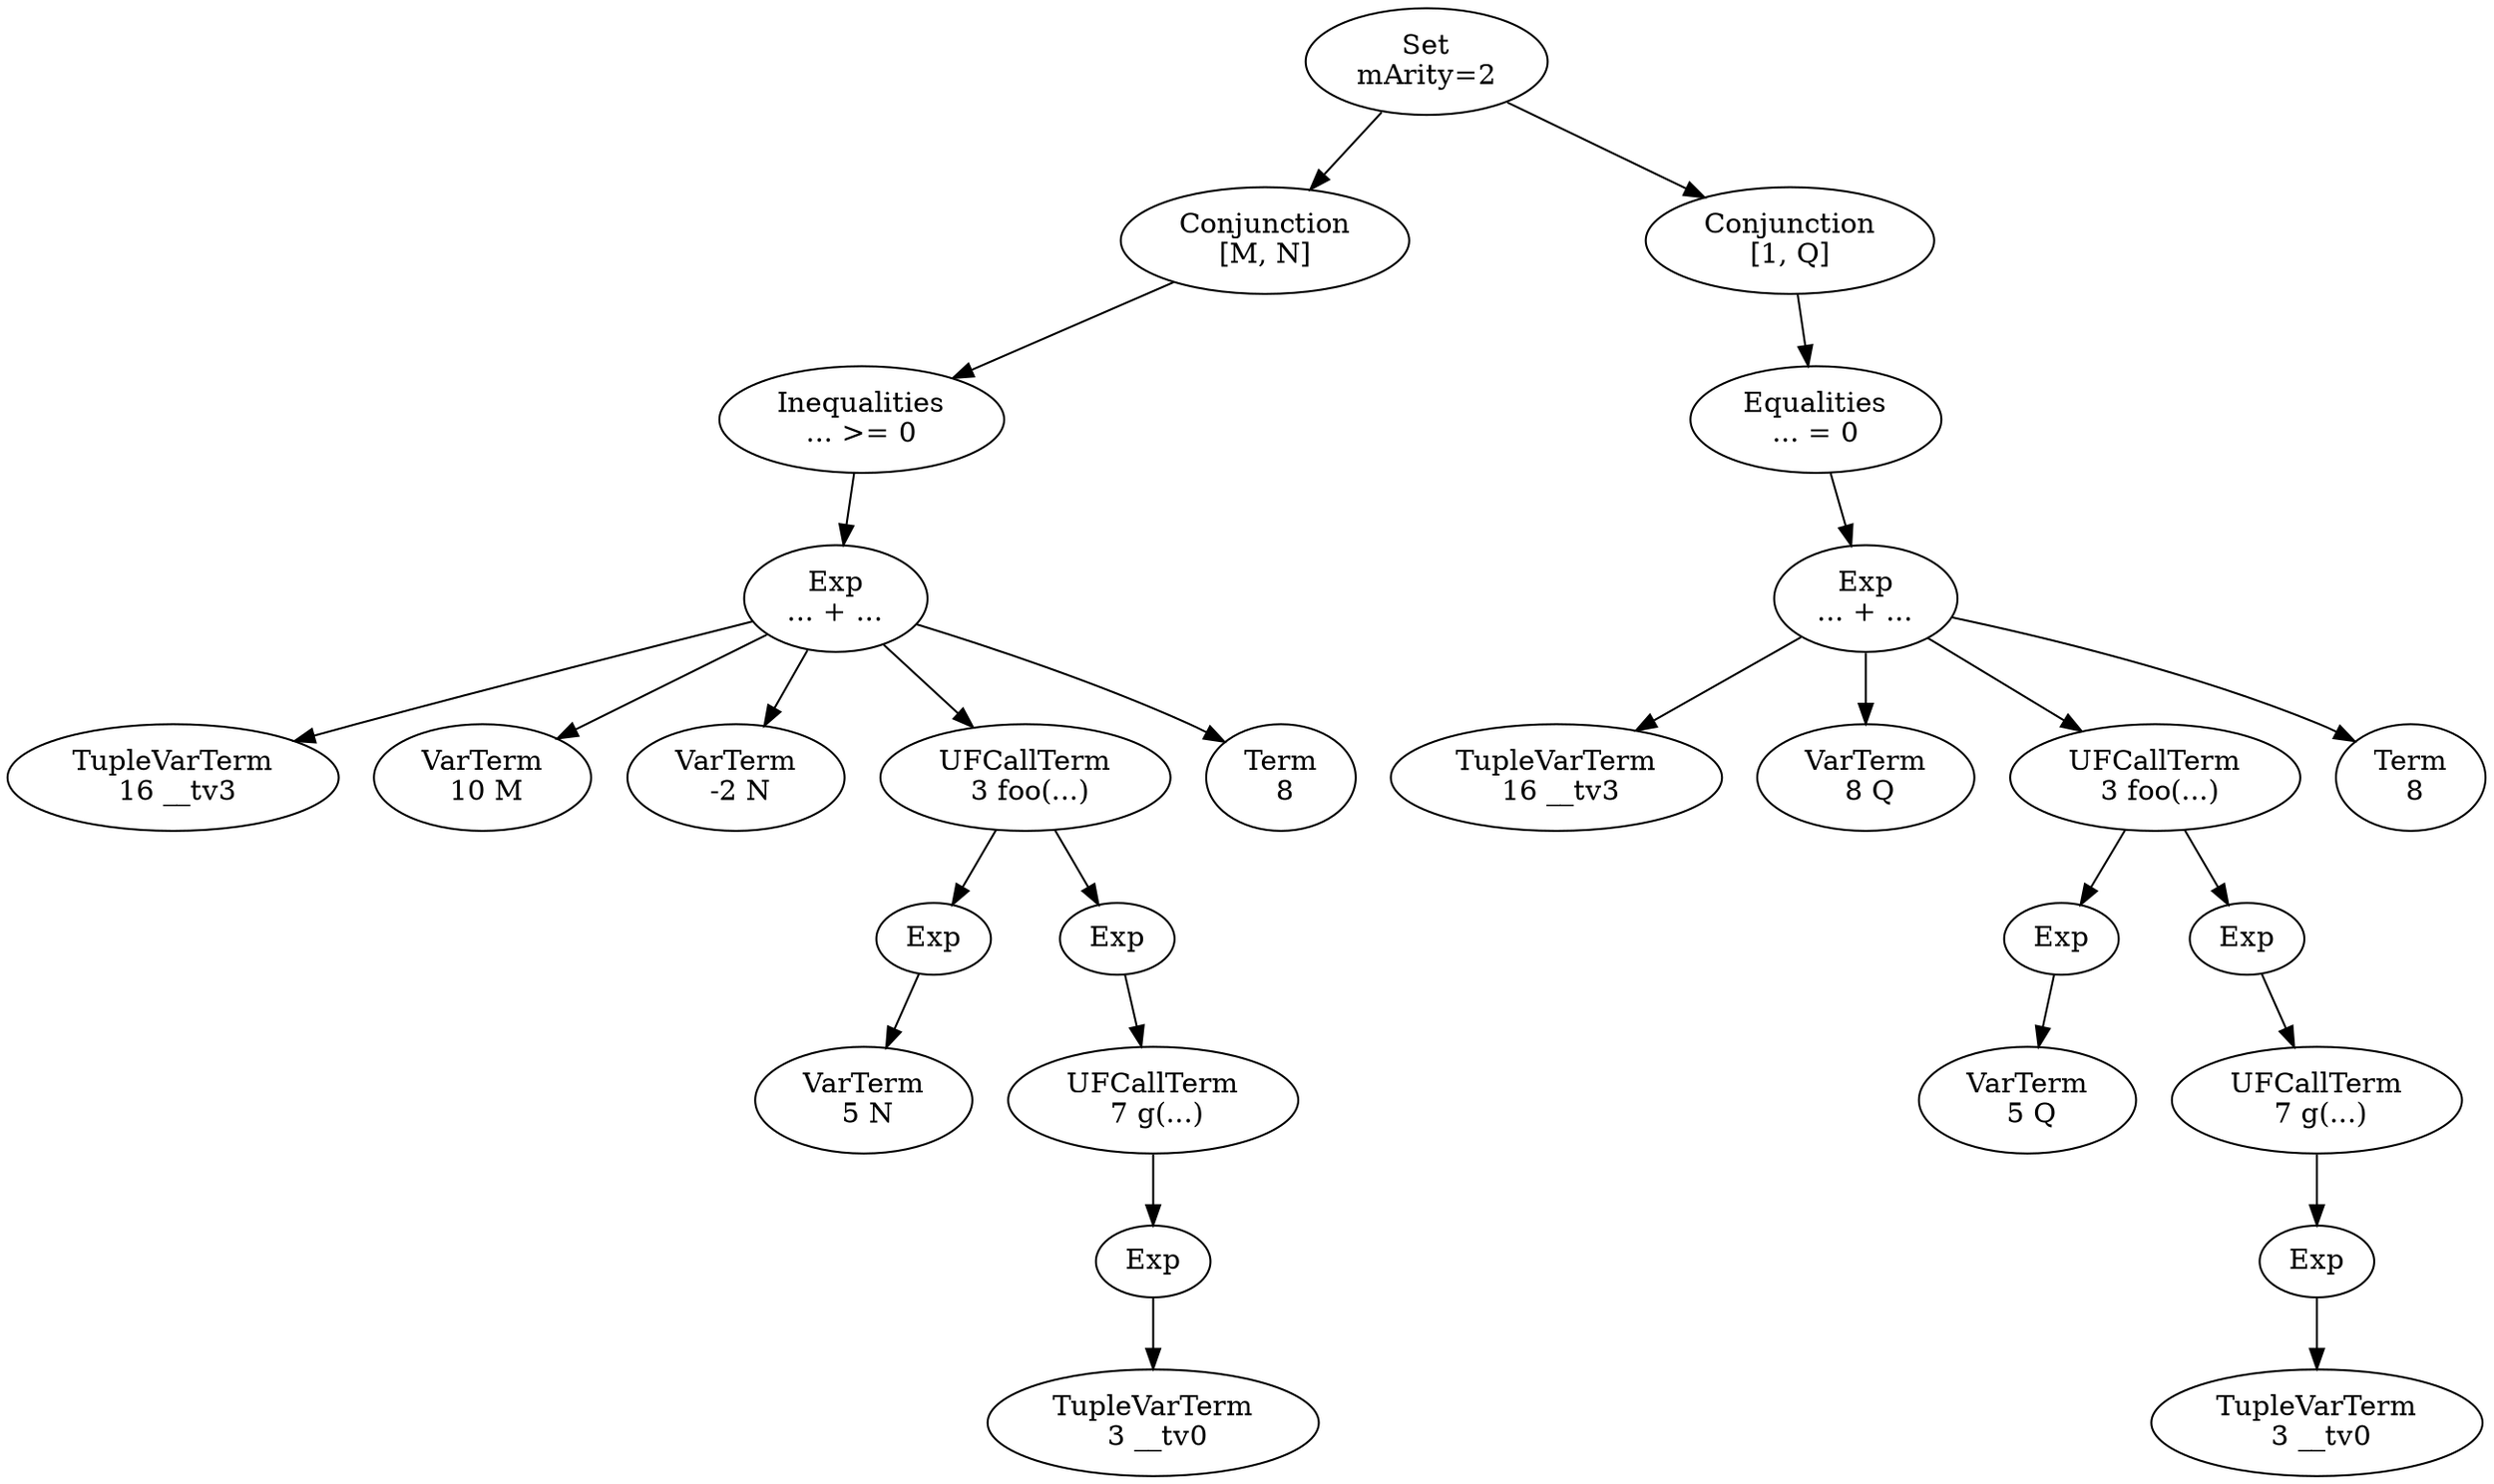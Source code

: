 digraph SparseConstraints {
0 [label = "Set\nmArity=2"];
0 -> 1;
1 [label = "Conjunction\n[M, N]"];
1->2;
2 [label = "Inequalities\n... >= 0"];
2 -> 3;
3 [label = "Exp\n... + ..."];
3 -> 4;
4 [label = "TupleVarTerm\n 16 __tv3"];
3 -> 5;
5 [label = "VarTerm\n 10 M"];
3 -> 6;
6 [label = "VarTerm\n -2 N"];
3 -> 7;
7 [label = "UFCallTerm\n 3 foo(...)"];
7 -> 8;
8 [label = "Exp\n"];
8 -> 9;
9 [label = "VarTerm\n 5 N"];
7 -> 10;
10 [label = "Exp\n"];
10 -> 11;
11 [label = "UFCallTerm\n 7 g(...)"];
11 -> 12;
12 [label = "Exp\n"];
12 -> 13;
13 [label = "TupleVarTerm\n 3 __tv0"];
3 -> 14;
14 [label = "Term\n 8"];
0 -> 16;
16 [label = "Conjunction\n[1, Q]"];
16->17;
17 [label = "Equalities\n... = 0"];
17 -> 18;
18 [label = "Exp\n... + ..."];
18 -> 19;
19 [label = "TupleVarTerm\n 16 __tv3"];
18 -> 20;
20 [label = "VarTerm\n 8 Q"];
18 -> 21;
21 [label = "UFCallTerm\n 3 foo(...)"];
21 -> 22;
22 [label = "Exp\n"];
22 -> 23;
23 [label = "VarTerm\n 5 Q"];
21 -> 24;
24 [label = "Exp\n"];
24 -> 25;
25 [label = "UFCallTerm\n 7 g(...)"];
25 -> 26;
26 [label = "Exp\n"];
26 -> 27;
27 [label = "TupleVarTerm\n 3 __tv0"];
18 -> 28;
28 [label = "Term\n 8"];
}
